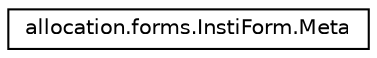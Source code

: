 digraph "Graphical Class Hierarchy"
{
  edge [fontname="Helvetica",fontsize="10",labelfontname="Helvetica",labelfontsize="10"];
  node [fontname="Helvetica",fontsize="10",shape=record];
  rankdir="LR";
  Node1 [label="allocation.forms.InstiForm.Meta",height=0.2,width=0.4,color="black", fillcolor="white", style="filled",URL="$classallocation_1_1forms_1_1InstiForm_1_1Meta.html",tooltip="Metadata. "];
}
